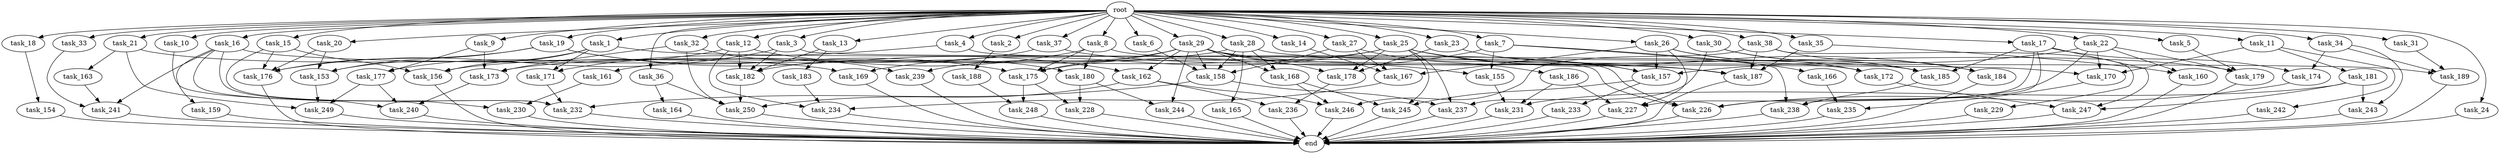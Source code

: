 digraph G {
  task_12 [size="2.048000"];
  task_160 [size="1168231104.512000"];
  task_36 [size="2.048000"];
  task_180 [size="2147483648.000000"];
  task_19 [size="2.048000"];
  task_249 [size="2388001816.576000"];
  root [size="0.000000"];
  task_10 [size="2.048000"];
  task_168 [size="1683627180.032000"];
  task_18 [size="2.048000"];
  task_1 [size="2.048000"];
  task_189 [size="2113123909.632000"];
  task_183 [size="1099511627.776000"];
  task_161 [size="429496729.600000"];
  task_4 [size="2.048000"];
  task_154 [size="1099511627.776000"];
  task_33 [size="2.048000"];
  task_235 [size="3109556322.304000"];
  task_234 [size="3590592659.456000"];
  task_8 [size="2.048000"];
  task_15 [size="2.048000"];
  task_5 [size="2.048000"];
  end [size="0.000000"];
  task_228 [size="773094113.280000"];
  task_27 [size="2.048000"];
  task_246 [size="1889785610.240000"];
  task_167 [size="927712935.936000"];
  task_14 [size="2.048000"];
  task_21 [size="2.048000"];
  task_38 [size="2.048000"];
  task_241 [size="2405181685.760000"];
  task_16 [size="2.048000"];
  task_7 [size="2.048000"];
  task_242 [size="68719476.736000"];
  task_227 [size="979252543.488000"];
  task_26 [size="2.048000"];
  task_177 [size="2336462209.024000"];
  task_239 [size="910533066.752000"];
  task_158 [size="2954937499.648000"];
  task_176 [size="2920577761.280000"];
  task_30 [size="2.048000"];
  task_245 [size="1443109011.456000"];
  task_172 [size="2147483648.000000"];
  task_164 [size="154618822.656000"];
  task_226 [size="2284922601.472000"];
  task_174 [size="1116691496.960000"];
  task_171 [size="2147483648.000000"];
  task_165 [size="841813590.016000"];
  task_179 [size="2302102470.656000"];
  task_182 [size="3728031612.928000"];
  task_237 [size="1322849927.168000"];
  task_231 [size="1529008357.376000"];
  task_17 [size="2.048000"];
  task_169 [size="429496729.600000"];
  task_166 [size="274877906.944000"];
  task_31 [size="2.048000"];
  task_170 [size="566935683.072000"];
  task_159 [size="1717986918.400000"];
  task_153 [size="1889785610.240000"];
  task_35 [size="2.048000"];
  task_3 [size="2.048000"];
  task_187 [size="3607772528.640000"];
  task_247 [size="1529008357.376000"];
  task_230 [size="1786706395.136000"];
  task_181 [size="68719476.736000"];
  task_162 [size="1460288880.640000"];
  task_232 [size="3882650435.584000"];
  task_184 [size="2095944040.448000"];
  task_22 [size="2.048000"];
  task_2 [size="2.048000"];
  task_29 [size="2.048000"];
  task_244 [size="996432412.672000"];
  task_28 [size="2.048000"];
  task_229 [size="1391569403.904000"];
  task_163 [size="154618822.656000"];
  task_175 [size="2164663517.184000"];
  task_233 [size="1099511627.776000"];
  task_23 [size="2.048000"];
  task_25 [size="2.048000"];
  task_6 [size="2.048000"];
  task_32 [size="2.048000"];
  task_188 [size="1717986918.400000"];
  task_250 [size="1271310319.616000"];
  task_20 [size="2.048000"];
  task_243 [size="1941325217.792000"];
  task_238 [size="2267742732.288000"];
  task_9 [size="2.048000"];
  task_37 [size="2.048000"];
  task_236 [size="1529008357.376000"];
  task_155 [size="1116691496.960000"];
  task_248 [size="2010044694.528000"];
  task_185 [size="1563368095.744000"];
  task_156 [size="2662879723.520000"];
  task_186 [size="429496729.600000"];
  task_34 [size="2.048000"];
  task_240 [size="2216203124.736000"];
  task_173 [size="962072674.304000"];
  task_157 [size="1391569403.904000"];
  task_178 [size="1735166787.584000"];
  task_13 [size="2.048000"];
  task_24 [size="2.048000"];
  task_11 [size="2.048000"];

  task_12 -> task_180 [size="838860800.000000"];
  task_12 -> task_177 [size="838860800.000000"];
  task_12 -> task_234 [size="838860800.000000"];
  task_12 -> task_182 [size="838860800.000000"];
  task_160 -> end [size="1.000000"];
  task_36 -> task_250 [size="75497472.000000"];
  task_36 -> task_164 [size="75497472.000000"];
  task_180 -> task_244 [size="75497472.000000"];
  task_180 -> task_228 [size="75497472.000000"];
  task_19 -> task_175 [size="301989888.000000"];
  task_19 -> task_153 [size="301989888.000000"];
  task_19 -> task_176 [size="301989888.000000"];
  task_19 -> task_162 [size="301989888.000000"];
  task_249 -> end [size="1.000000"];
  root -> task_12 [size="1.000000"];
  root -> task_35 [size="1.000000"];
  root -> task_14 [size="1.000000"];
  root -> task_36 [size="1.000000"];
  root -> task_37 [size="1.000000"];
  root -> task_6 [size="1.000000"];
  root -> task_32 [size="1.000000"];
  root -> task_38 [size="1.000000"];
  root -> task_19 [size="1.000000"];
  root -> task_20 [size="1.000000"];
  root -> task_16 [size="1.000000"];
  root -> task_9 [size="1.000000"];
  root -> task_31 [size="1.000000"];
  root -> task_10 [size="1.000000"];
  root -> task_1 [size="1.000000"];
  root -> task_18 [size="1.000000"];
  root -> task_5 [size="1.000000"];
  root -> task_2 [size="1.000000"];
  root -> task_4 [size="1.000000"];
  root -> task_27 [size="1.000000"];
  root -> task_11 [size="1.000000"];
  root -> task_23 [size="1.000000"];
  root -> task_3 [size="1.000000"];
  root -> task_26 [size="1.000000"];
  root -> task_7 [size="1.000000"];
  root -> task_34 [size="1.000000"];
  root -> task_17 [size="1.000000"];
  root -> task_33 [size="1.000000"];
  root -> task_15 [size="1.000000"];
  root -> task_22 [size="1.000000"];
  root -> task_29 [size="1.000000"];
  root -> task_8 [size="1.000000"];
  root -> task_30 [size="1.000000"];
  root -> task_13 [size="1.000000"];
  root -> task_25 [size="1.000000"];
  root -> task_24 [size="1.000000"];
  root -> task_21 [size="1.000000"];
  root -> task_28 [size="1.000000"];
  task_10 -> task_240 [size="134217728.000000"];
  task_168 -> task_245 [size="33554432.000000"];
  task_168 -> task_246 [size="33554432.000000"];
  task_18 -> task_154 [size="536870912.000000"];
  task_1 -> task_156 [size="209715200.000000"];
  task_1 -> task_153 [size="209715200.000000"];
  task_1 -> task_185 [size="209715200.000000"];
  task_1 -> task_171 [size="209715200.000000"];
  task_189 -> end [size="1.000000"];
  task_183 -> task_234 [size="75497472.000000"];
  task_161 -> task_230 [size="33554432.000000"];
  task_4 -> task_226 [size="838860800.000000"];
  task_4 -> task_171 [size="838860800.000000"];
  task_154 -> end [size="1.000000"];
  task_33 -> task_241 [size="33554432.000000"];
  task_235 -> end [size="1.000000"];
  task_234 -> end [size="1.000000"];
  task_8 -> task_170 [size="209715200.000000"];
  task_8 -> task_175 [size="209715200.000000"];
  task_8 -> task_180 [size="209715200.000000"];
  task_8 -> task_161 [size="209715200.000000"];
  task_15 -> task_156 [size="679477248.000000"];
  task_15 -> task_232 [size="679477248.000000"];
  task_15 -> task_176 [size="679477248.000000"];
  task_5 -> task_179 [size="679477248.000000"];
  task_228 -> end [size="1.000000"];
  task_27 -> task_158 [size="209715200.000000"];
  task_27 -> task_167 [size="209715200.000000"];
  task_27 -> task_186 [size="209715200.000000"];
  task_246 -> end [size="1.000000"];
  task_167 -> task_234 [size="838860800.000000"];
  task_14 -> task_167 [size="33554432.000000"];
  task_21 -> task_163 [size="75497472.000000"];
  task_21 -> task_249 [size="75497472.000000"];
  task_21 -> task_169 [size="75497472.000000"];
  task_38 -> task_187 [size="679477248.000000"];
  task_38 -> task_184 [size="679477248.000000"];
  task_38 -> task_246 [size="679477248.000000"];
  task_38 -> task_229 [size="679477248.000000"];
  task_241 -> end [size="1.000000"];
  task_16 -> task_172 [size="838860800.000000"];
  task_16 -> task_241 [size="838860800.000000"];
  task_16 -> task_230 [size="838860800.000000"];
  task_16 -> task_159 [size="838860800.000000"];
  task_16 -> task_232 [size="838860800.000000"];
  task_7 -> task_155 [size="134217728.000000"];
  task_7 -> task_175 [size="134217728.000000"];
  task_7 -> task_166 [size="134217728.000000"];
  task_7 -> task_238 [size="134217728.000000"];
  task_242 -> end [size="1.000000"];
  task_227 -> end [size="1.000000"];
  task_26 -> task_227 [size="209715200.000000"];
  task_26 -> task_172 [size="209715200.000000"];
  task_26 -> task_167 [size="209715200.000000"];
  task_26 -> task_157 [size="209715200.000000"];
  task_26 -> task_185 [size="209715200.000000"];
  task_177 -> task_240 [size="411041792.000000"];
  task_177 -> task_249 [size="411041792.000000"];
  task_239 -> end [size="1.000000"];
  task_158 -> task_232 [size="301989888.000000"];
  task_158 -> task_237 [size="301989888.000000"];
  task_176 -> end [size="1.000000"];
  task_30 -> task_184 [size="209715200.000000"];
  task_30 -> task_185 [size="209715200.000000"];
  task_30 -> task_237 [size="209715200.000000"];
  task_245 -> end [size="1.000000"];
  task_172 -> task_247 [size="75497472.000000"];
  task_164 -> end [size="1.000000"];
  task_226 -> end [size="1.000000"];
  task_174 -> task_226 [size="209715200.000000"];
  task_171 -> task_232 [size="75497472.000000"];
  task_165 -> end [size="1.000000"];
  task_179 -> end [size="1.000000"];
  task_182 -> task_250 [size="301989888.000000"];
  task_237 -> end [size="1.000000"];
  task_231 -> end [size="1.000000"];
  task_17 -> task_227 [size="134217728.000000"];
  task_17 -> task_247 [size="134217728.000000"];
  task_17 -> task_174 [size="134217728.000000"];
  task_17 -> task_185 [size="134217728.000000"];
  task_17 -> task_238 [size="134217728.000000"];
  task_169 -> end [size="1.000000"];
  task_166 -> task_235 [size="679477248.000000"];
  task_31 -> task_189 [size="209715200.000000"];
  task_170 -> task_235 [size="838860800.000000"];
  task_159 -> end [size="1.000000"];
  task_153 -> task_249 [size="679477248.000000"];
  task_35 -> task_187 [size="536870912.000000"];
  task_35 -> task_160 [size="536870912.000000"];
  task_3 -> task_182 [size="33554432.000000"];
  task_3 -> task_176 [size="33554432.000000"];
  task_3 -> task_226 [size="33554432.000000"];
  task_187 -> end [size="1.000000"];
  task_247 -> end [size="1.000000"];
  task_230 -> end [size="1.000000"];
  task_181 -> task_247 [size="536870912.000000"];
  task_181 -> task_243 [size="536870912.000000"];
  task_181 -> task_231 [size="536870912.000000"];
  task_162 -> task_236 [size="209715200.000000"];
  task_162 -> task_250 [size="209715200.000000"];
  task_162 -> task_246 [size="209715200.000000"];
  task_232 -> end [size="1.000000"];
  task_184 -> end [size="1.000000"];
  task_22 -> task_170 [size="33554432.000000"];
  task_22 -> task_160 [size="33554432.000000"];
  task_22 -> task_157 [size="33554432.000000"];
  task_22 -> task_179 [size="33554432.000000"];
  task_22 -> task_226 [size="33554432.000000"];
  task_2 -> task_188 [size="838860800.000000"];
  task_29 -> task_155 [size="411041792.000000"];
  task_29 -> task_158 [size="411041792.000000"];
  task_29 -> task_175 [size="411041792.000000"];
  task_29 -> task_168 [size="411041792.000000"];
  task_29 -> task_179 [size="411041792.000000"];
  task_29 -> task_178 [size="411041792.000000"];
  task_29 -> task_244 [size="411041792.000000"];
  task_29 -> task_239 [size="411041792.000000"];
  task_29 -> task_162 [size="411041792.000000"];
  task_244 -> end [size="1.000000"];
  task_28 -> task_156 [size="411041792.000000"];
  task_28 -> task_158 [size="411041792.000000"];
  task_28 -> task_165 [size="411041792.000000"];
  task_28 -> task_168 [size="411041792.000000"];
  task_28 -> task_189 [size="411041792.000000"];
  task_229 -> end [size="1.000000"];
  task_163 -> task_241 [size="301989888.000000"];
  task_175 -> task_248 [size="301989888.000000"];
  task_175 -> task_228 [size="301989888.000000"];
  task_233 -> end [size="1.000000"];
  task_23 -> task_157 [size="301989888.000000"];
  task_23 -> task_178 [size="301989888.000000"];
  task_25 -> task_187 [size="134217728.000000"];
  task_25 -> task_184 [size="134217728.000000"];
  task_25 -> task_169 [size="134217728.000000"];
  task_25 -> task_173 [size="134217728.000000"];
  task_25 -> task_157 [size="134217728.000000"];
  task_25 -> task_178 [size="134217728.000000"];
  task_25 -> task_245 [size="134217728.000000"];
  task_25 -> task_237 [size="134217728.000000"];
  task_6 -> task_158 [size="411041792.000000"];
  task_32 -> task_250 [size="33554432.000000"];
  task_32 -> task_239 [size="33554432.000000"];
  task_32 -> task_173 [size="33554432.000000"];
  task_188 -> task_248 [size="679477248.000000"];
  task_250 -> end [size="1.000000"];
  task_20 -> task_153 [size="411041792.000000"];
  task_20 -> task_176 [size="411041792.000000"];
  task_243 -> end [size="1.000000"];
  task_238 -> end [size="1.000000"];
  task_9 -> task_177 [size="301989888.000000"];
  task_9 -> task_173 [size="301989888.000000"];
  task_37 -> task_187 [size="411041792.000000"];
  task_37 -> task_182 [size="411041792.000000"];
  task_236 -> end [size="1.000000"];
  task_155 -> task_231 [size="75497472.000000"];
  task_248 -> end [size="1.000000"];
  task_185 -> task_238 [size="838860800.000000"];
  task_156 -> end [size="1.000000"];
  task_186 -> task_227 [size="134217728.000000"];
  task_186 -> task_231 [size="134217728.000000"];
  task_34 -> task_243 [size="411041792.000000"];
  task_34 -> task_174 [size="411041792.000000"];
  task_34 -> task_189 [size="411041792.000000"];
  task_240 -> end [size="1.000000"];
  task_173 -> task_240 [size="536870912.000000"];
  task_157 -> task_245 [size="536870912.000000"];
  task_157 -> task_233 [size="536870912.000000"];
  task_178 -> task_236 [size="536870912.000000"];
  task_13 -> task_183 [size="536870912.000000"];
  task_13 -> task_182 [size="536870912.000000"];
  task_24 -> end [size="1.000000"];
  task_11 -> task_170 [size="33554432.000000"];
  task_11 -> task_242 [size="33554432.000000"];
  task_11 -> task_181 [size="33554432.000000"];
}
